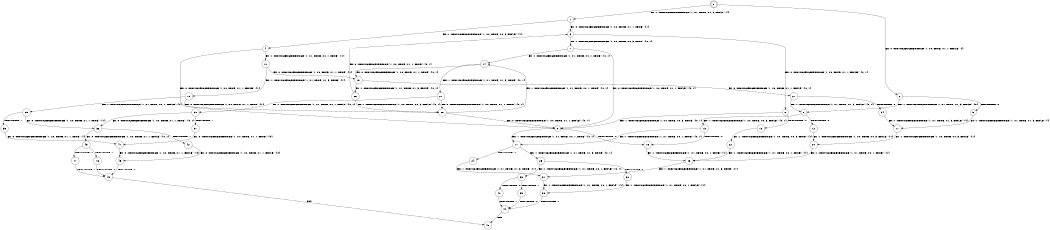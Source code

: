 digraph BCG {
size = "7, 10.5";
center = TRUE;
node [shape = circle];
0 [peripheries = 2];
0 -> 1 [label = "EX !1 !ATOMIC_EXCH_BRANCH (1, +1, TRUE, +1, 3, FALSE) !{}"];
0 -> 2 [label = "EX !0 !ATOMIC_EXCH_BRANCH (1, +0, TRUE, +1, 1, FALSE) !{}"];
1 -> 3 [label = "EX !0 !ATOMIC_EXCH_BRANCH (1, +0, TRUE, +1, 1, TRUE) !{1}"];
1 -> 4 [label = "EX !1 !ATOMIC_EXCH_BRANCH (1, +0, TRUE, +0, 3, FALSE) !{1}"];
2 -> 5 [label = "TERMINATE !0"];
2 -> 6 [label = "EX !1 !ATOMIC_EXCH_BRANCH (1, +1, TRUE, +1, 3, FALSE) !{0}"];
3 -> 7 [label = "EX !1 !ATOMIC_EXCH_BRANCH (1, +0, TRUE, +0, 3, TRUE) !{0, 1}"];
3 -> 8 [label = "EX !0 !ATOMIC_EXCH_BRANCH (1, +0, TRUE, +1, 1, FALSE) !{0, 1}"];
4 -> 9 [label = "EX !0 !ATOMIC_EXCH_BRANCH (1, +0, TRUE, +1, 1, FALSE) !{1}"];
4 -> 10 [label = "EX !1 !ATOMIC_EXCH_BRANCH (1, +1, TRUE, +0, 1, TRUE) !{1}"];
5 -> 11 [label = "EX !1 !ATOMIC_EXCH_BRANCH (1, +1, TRUE, +1, 3, FALSE) !{}"];
6 -> 12 [label = "TERMINATE !0"];
6 -> 13 [label = "EX !1 !ATOMIC_EXCH_BRANCH (1, +0, TRUE, +0, 3, FALSE) !{0, 1}"];
7 -> 14 [label = "EX !1 !ATOMIC_EXCH_BRANCH (1, +1, TRUE, +0, 1, TRUE) !{0, 1}"];
7 -> 9 [label = "EX !0 !ATOMIC_EXCH_BRANCH (1, +0, TRUE, +1, 1, FALSE) !{0, 1}"];
8 -> 15 [label = "TERMINATE !0"];
8 -> 9 [label = "EX !1 !ATOMIC_EXCH_BRANCH (1, +0, TRUE, +0, 3, TRUE) !{0, 1}"];
9 -> 16 [label = "TERMINATE !0"];
9 -> 17 [label = "EX !1 !ATOMIC_EXCH_BRANCH (1, +1, TRUE, +0, 1, TRUE) !{0, 1}"];
10 -> 18 [label = "EX !0 !ATOMIC_EXCH_BRANCH (1, +0, TRUE, +1, 1, TRUE) !{1}"];
10 -> 19 [label = "EX !1 !ATOMIC_EXCH_BRANCH (1, +1, TRUE, +1, 3, TRUE) !{1}"];
11 -> 20 [label = "EX !1 !ATOMIC_EXCH_BRANCH (1, +0, TRUE, +0, 3, FALSE) !{1}"];
12 -> 20 [label = "EX !1 !ATOMIC_EXCH_BRANCH (1, +0, TRUE, +0, 3, FALSE) !{1}"];
13 -> 16 [label = "TERMINATE !0"];
13 -> 17 [label = "EX !1 !ATOMIC_EXCH_BRANCH (1, +1, TRUE, +0, 1, TRUE) !{0, 1}"];
14 -> 21 [label = "EX !1 !ATOMIC_EXCH_BRANCH (1, +1, TRUE, +1, 3, TRUE) !{0, 1}"];
14 -> 18 [label = "EX !0 !ATOMIC_EXCH_BRANCH (1, +0, TRUE, +1, 1, TRUE) !{0, 1}"];
15 -> 22 [label = "EX !1 !ATOMIC_EXCH_BRANCH (1, +0, TRUE, +0, 3, TRUE) !{1}"];
16 -> 23 [label = "EX !1 !ATOMIC_EXCH_BRANCH (1, +1, TRUE, +0, 1, TRUE) !{1}"];
17 -> 24 [label = "TERMINATE !0"];
17 -> 25 [label = "EX !1 !ATOMIC_EXCH_BRANCH (1, +1, TRUE, +1, 3, TRUE) !{0, 1}"];
18 -> 26 [label = "EX !1 !ATOMIC_EXCH_BRANCH (1, +1, TRUE, +1, 3, FALSE) !{0, 1}"];
18 -> 27 [label = "EX !0 !ATOMIC_EXCH_BRANCH (1, +0, TRUE, +1, 1, FALSE) !{0, 1}"];
19 -> 28 [label = "EX !0 !ATOMIC_EXCH_BRANCH (1, +0, TRUE, +1, 1, TRUE) !{1}"];
19 -> 29 [label = "EX !1 !ATOMIC_EXCH_BRANCH (1, +1, TRUE, +0, 1, FALSE) !{1}"];
20 -> 23 [label = "EX !1 !ATOMIC_EXCH_BRANCH (1, +1, TRUE, +0, 1, TRUE) !{1}"];
21 -> 30 [label = "EX !1 !ATOMIC_EXCH_BRANCH (1, +1, TRUE, +0, 1, FALSE) !{0, 1}"];
21 -> 28 [label = "EX !0 !ATOMIC_EXCH_BRANCH (1, +0, TRUE, +1, 1, TRUE) !{0, 1}"];
22 -> 23 [label = "EX !1 !ATOMIC_EXCH_BRANCH (1, +1, TRUE, +0, 1, TRUE) !{1}"];
23 -> 31 [label = "EX !1 !ATOMIC_EXCH_BRANCH (1, +1, TRUE, +1, 3, TRUE) !{1}"];
24 -> 31 [label = "EX !1 !ATOMIC_EXCH_BRANCH (1, +1, TRUE, +1, 3, TRUE) !{1}"];
25 -> 32 [label = "TERMINATE !0"];
25 -> 33 [label = "EX !1 !ATOMIC_EXCH_BRANCH (1, +1, TRUE, +0, 1, FALSE) !{0, 1}"];
26 -> 28 [label = "EX !1 !ATOMIC_EXCH_BRANCH (1, +0, TRUE, +0, 3, FALSE) !{0, 1}"];
26 -> 3 [label = "EX !0 !ATOMIC_EXCH_BRANCH (1, +0, TRUE, +1, 1, TRUE) !{0, 1}"];
27 -> 34 [label = "TERMINATE !0"];
27 -> 6 [label = "EX !1 !ATOMIC_EXCH_BRANCH (1, +1, TRUE, +1, 3, FALSE) !{0, 1}"];
28 -> 14 [label = "EX !1 !ATOMIC_EXCH_BRANCH (1, +1, TRUE, +0, 1, TRUE) !{0, 1}"];
28 -> 9 [label = "EX !0 !ATOMIC_EXCH_BRANCH (1, +0, TRUE, +1, 1, FALSE) !{0, 1}"];
29 -> 35 [label = "TERMINATE !1"];
29 -> 36 [label = "EX !0 !ATOMIC_EXCH_BRANCH (1, +0, TRUE, +1, 1, TRUE) !{1}"];
30 -> 37 [label = "TERMINATE !1"];
30 -> 36 [label = "EX !0 !ATOMIC_EXCH_BRANCH (1, +0, TRUE, +1, 1, TRUE) !{0, 1}"];
31 -> 38 [label = "EX !1 !ATOMIC_EXCH_BRANCH (1, +1, TRUE, +0, 1, FALSE) !{1}"];
32 -> 38 [label = "EX !1 !ATOMIC_EXCH_BRANCH (1, +1, TRUE, +0, 1, FALSE) !{1}"];
33 -> 39 [label = "TERMINATE !1"];
33 -> 40 [label = "TERMINATE !0"];
34 -> 11 [label = "EX !1 !ATOMIC_EXCH_BRANCH (1, +1, TRUE, +1, 3, FALSE) !{1}"];
35 -> 41 [label = "EX !0 !ATOMIC_EXCH_BRANCH (1, +0, TRUE, +1, 1, TRUE) !{}"];
36 -> 42 [label = "TERMINATE !1"];
36 -> 43 [label = "EX !0 !ATOMIC_EXCH_BRANCH (1, +0, TRUE, +1, 1, FALSE) !{0, 1}"];
37 -> 41 [label = "EX !0 !ATOMIC_EXCH_BRANCH (1, +0, TRUE, +1, 1, TRUE) !{0}"];
38 -> 44 [label = "TERMINATE !1"];
39 -> 44 [label = "TERMINATE !0"];
40 -> 44 [label = "TERMINATE !1"];
41 -> 45 [label = "EX !0 !ATOMIC_EXCH_BRANCH (1, +0, TRUE, +1, 1, FALSE) !{0}"];
42 -> 45 [label = "EX !0 !ATOMIC_EXCH_BRANCH (1, +0, TRUE, +1, 1, FALSE) !{0}"];
43 -> 46 [label = "TERMINATE !1"];
43 -> 47 [label = "TERMINATE !0"];
44 -> 48 [label = "exit"];
45 -> 49 [label = "TERMINATE !0"];
46 -> 49 [label = "TERMINATE !0"];
47 -> 49 [label = "TERMINATE !1"];
49 -> 48 [label = "exit"];
}
